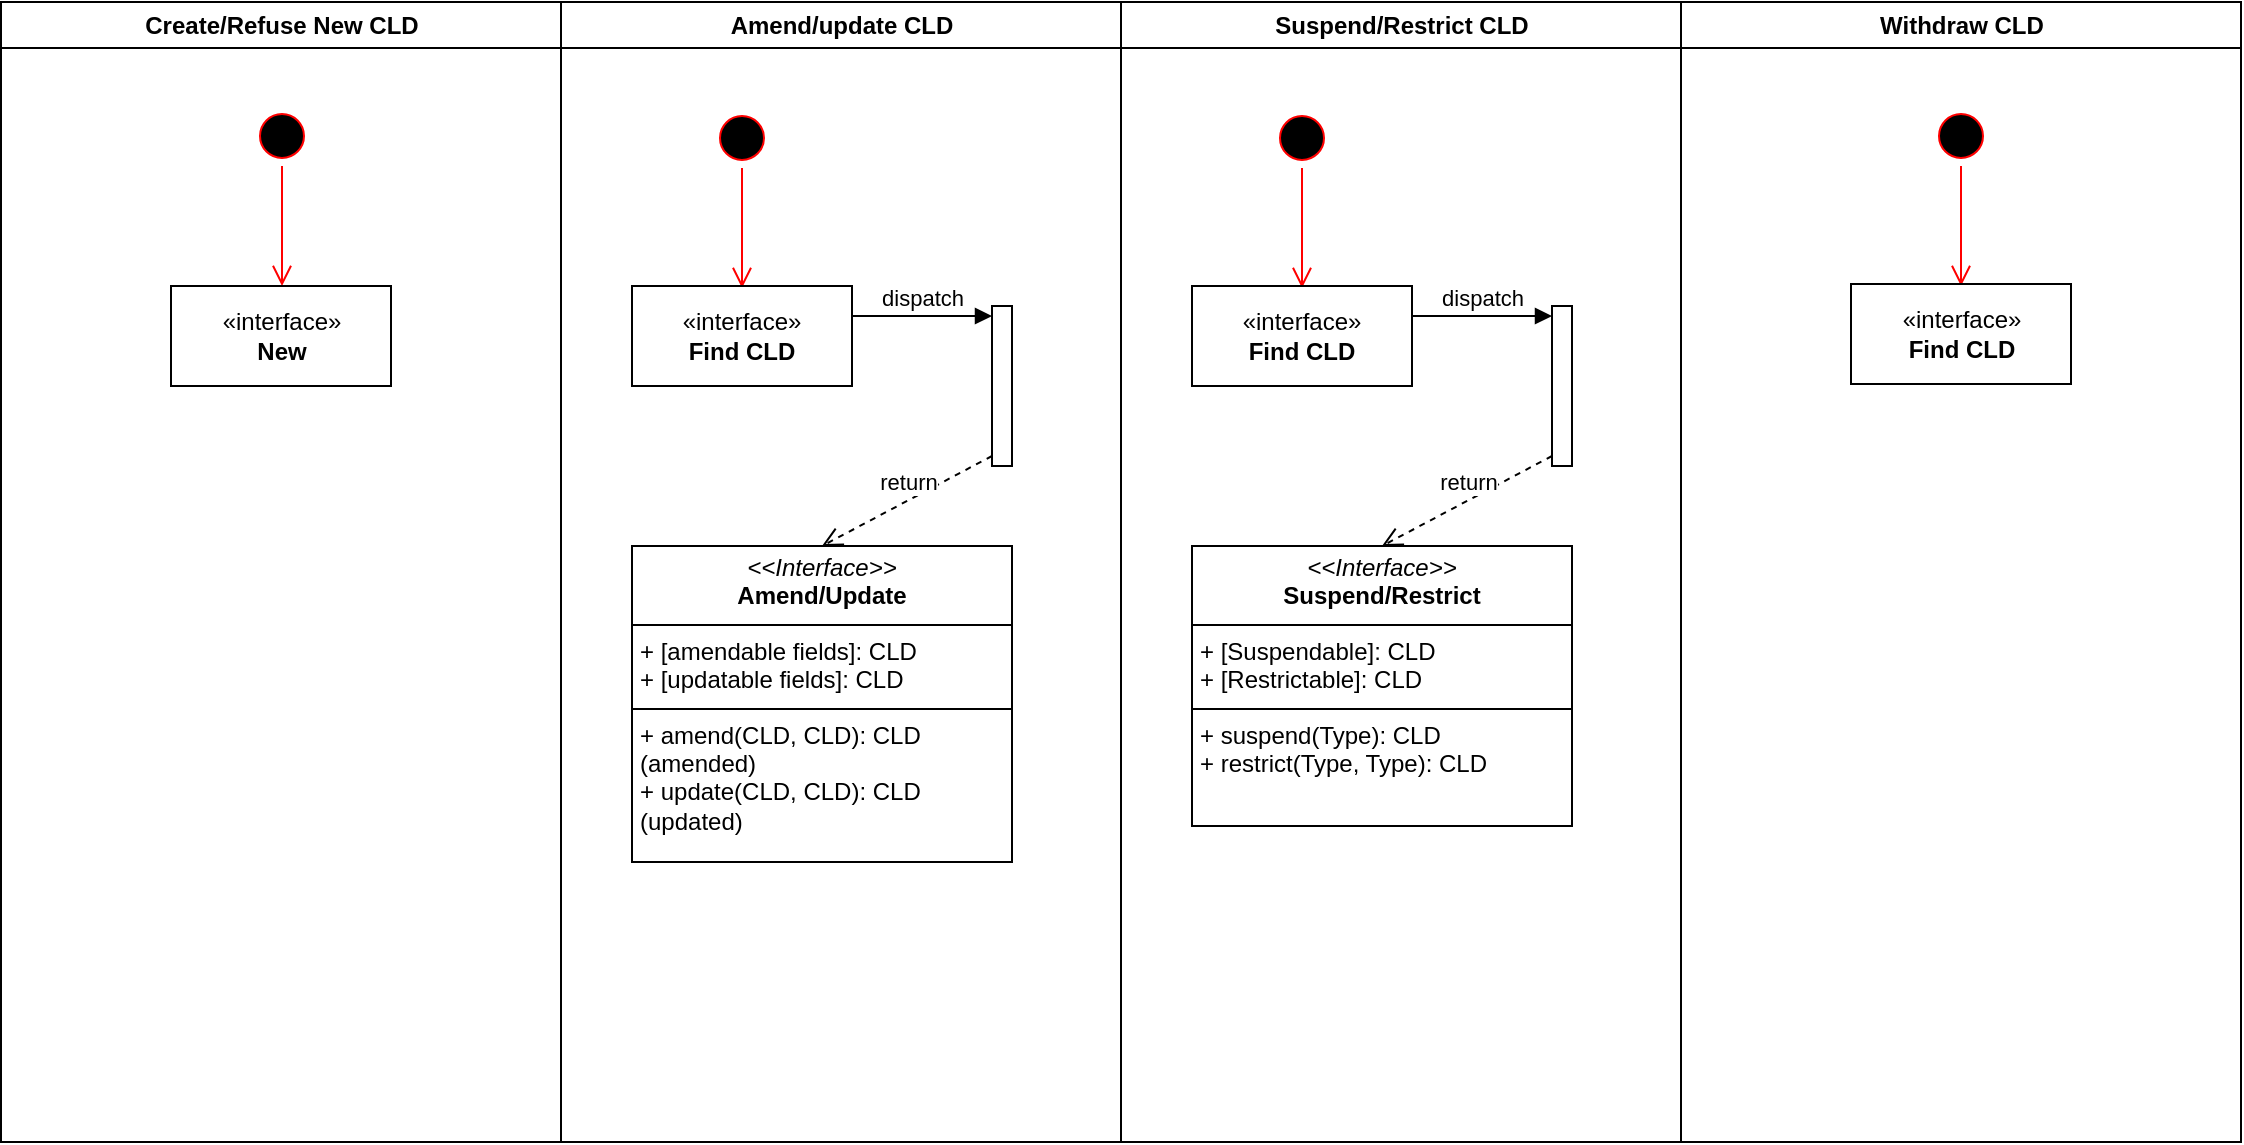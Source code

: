 <mxfile version="26.0.9">
  <diagram name="Page-1" id="e7e014a7-5840-1c2e-5031-d8a46d1fe8dd">
    <mxGraphModel dx="1072" dy="775" grid="1" gridSize="10" guides="1" tooltips="1" connect="1" arrows="1" fold="1" page="1" pageScale="1" pageWidth="1169" pageHeight="826" background="none" math="0" shadow="0">
      <root>
        <mxCell id="0" />
        <mxCell id="1" parent="0" />
        <mxCell id="2" value="Create/Refuse New CLD" style="swimlane;whiteSpace=wrap" parent="1" vertex="1">
          <mxGeometry x="164.5" y="128" width="280" height="570" as="geometry" />
        </mxCell>
        <mxCell id="ApjYGYmdzbRrGeJbvhUZ-42" value="" style="ellipse;html=1;shape=startState;fillColor=#000000;strokeColor=#ff0000;" vertex="1" parent="2">
          <mxGeometry x="125.5" y="52" width="30" height="30" as="geometry" />
        </mxCell>
        <mxCell id="ApjYGYmdzbRrGeJbvhUZ-43" value="" style="edgeStyle=orthogonalEdgeStyle;html=1;verticalAlign=bottom;endArrow=open;endSize=8;strokeColor=#ff0000;rounded=0;" edge="1" source="ApjYGYmdzbRrGeJbvhUZ-42" parent="2">
          <mxGeometry relative="1" as="geometry">
            <mxPoint x="140.5" y="142" as="targetPoint" />
          </mxGeometry>
        </mxCell>
        <mxCell id="ApjYGYmdzbRrGeJbvhUZ-46" value="«interface»&lt;br&gt;&lt;b&gt;New&lt;/b&gt;" style="html=1;whiteSpace=wrap;" vertex="1" parent="2">
          <mxGeometry x="85" y="142" width="110" height="50" as="geometry" />
        </mxCell>
        <mxCell id="3" value="Amend/update CLD" style="swimlane;whiteSpace=wrap;startSize=23;" parent="1" vertex="1">
          <mxGeometry x="444.5" y="128" width="280" height="570" as="geometry" />
        </mxCell>
        <mxCell id="ApjYGYmdzbRrGeJbvhUZ-47" value="" style="ellipse;html=1;shape=startState;fillColor=#000000;strokeColor=#ff0000;" vertex="1" parent="3">
          <mxGeometry x="75.5" y="53" width="30" height="30" as="geometry" />
        </mxCell>
        <mxCell id="ApjYGYmdzbRrGeJbvhUZ-48" value="" style="edgeStyle=orthogonalEdgeStyle;html=1;verticalAlign=bottom;endArrow=open;endSize=8;strokeColor=#ff0000;rounded=0;" edge="1" source="ApjYGYmdzbRrGeJbvhUZ-47" parent="3">
          <mxGeometry relative="1" as="geometry">
            <mxPoint x="90.5" y="143" as="targetPoint" />
          </mxGeometry>
        </mxCell>
        <mxCell id="ApjYGYmdzbRrGeJbvhUZ-49" value="«interface»&lt;br&gt;&lt;b&gt;Find CLD&lt;/b&gt;" style="html=1;whiteSpace=wrap;" vertex="1" parent="3">
          <mxGeometry x="35.5" y="142" width="110" height="50" as="geometry" />
        </mxCell>
        <mxCell id="ApjYGYmdzbRrGeJbvhUZ-56" value="" style="html=1;points=[[0,0,0,0,5],[0,1,0,0,-5],[1,0,0,0,5],[1,1,0,0,-5]];perimeter=orthogonalPerimeter;outlineConnect=0;targetShapes=umlLifeline;portConstraint=eastwest;newEdgeStyle={&quot;curved&quot;:0,&quot;rounded&quot;:0};" vertex="1" parent="3">
          <mxGeometry x="215.5" y="152" width="10" height="80" as="geometry" />
        </mxCell>
        <mxCell id="ApjYGYmdzbRrGeJbvhUZ-57" value="dispatch" style="html=1;verticalAlign=bottom;endArrow=block;curved=0;rounded=0;entryX=0;entryY=0;entryDx=0;entryDy=5;" edge="1" target="ApjYGYmdzbRrGeJbvhUZ-56" parent="3">
          <mxGeometry relative="1" as="geometry">
            <mxPoint x="145.5" y="157" as="sourcePoint" />
          </mxGeometry>
        </mxCell>
        <mxCell id="ApjYGYmdzbRrGeJbvhUZ-58" value="return" style="html=1;verticalAlign=bottom;endArrow=open;dashed=1;endSize=8;curved=0;rounded=0;exitX=0;exitY=1;exitDx=0;exitDy=-5;entryX=0.5;entryY=0;entryDx=0;entryDy=0;" edge="1" source="ApjYGYmdzbRrGeJbvhUZ-56" parent="3" target="ApjYGYmdzbRrGeJbvhUZ-59">
          <mxGeometry relative="1" as="geometry">
            <mxPoint x="145.5" y="227" as="targetPoint" />
          </mxGeometry>
        </mxCell>
        <mxCell id="ApjYGYmdzbRrGeJbvhUZ-59" value="&lt;p style=&quot;margin:0px;margin-top:4px;text-align:center;&quot;&gt;&lt;i&gt;&amp;lt;&amp;lt;Interface&amp;gt;&amp;gt;&lt;/i&gt;&lt;br&gt;&lt;b&gt;Amend/Update&lt;/b&gt;&lt;/p&gt;&lt;hr size=&quot;1&quot; style=&quot;border-style:solid;&quot;&gt;&lt;p style=&quot;margin:0px;margin-left:4px;&quot;&gt;+ [amendable fields]: CLD&lt;br&gt;+ [updatable fields]: CLD&lt;/p&gt;&lt;hr size=&quot;1&quot; style=&quot;border-style:solid;&quot;&gt;&lt;p style=&quot;margin:0px;margin-left:4px;&quot;&gt;+ amend(CLD, CLD): CLD (amended)&lt;br&gt;+ update(CLD, CLD): CLD (updated)&lt;/p&gt;" style="verticalAlign=top;align=left;overflow=fill;html=1;whiteSpace=wrap;" vertex="1" parent="3">
          <mxGeometry x="35.5" y="272" width="190" height="158" as="geometry" />
        </mxCell>
        <mxCell id="4" value="Suspend/Restrict CLD" style="swimlane;whiteSpace=wrap" parent="1" vertex="1">
          <mxGeometry x="724.5" y="128" width="280" height="570" as="geometry" />
        </mxCell>
        <mxCell id="ApjYGYmdzbRrGeJbvhUZ-50" value="" style="ellipse;html=1;shape=startState;fillColor=#000000;strokeColor=#ff0000;" vertex="1" parent="4">
          <mxGeometry x="75.5" y="53" width="30" height="30" as="geometry" />
        </mxCell>
        <mxCell id="ApjYGYmdzbRrGeJbvhUZ-51" value="" style="edgeStyle=orthogonalEdgeStyle;html=1;verticalAlign=bottom;endArrow=open;endSize=8;strokeColor=#ff0000;rounded=0;" edge="1" parent="4" source="ApjYGYmdzbRrGeJbvhUZ-50">
          <mxGeometry relative="1" as="geometry">
            <mxPoint x="90.5" y="143" as="targetPoint" />
          </mxGeometry>
        </mxCell>
        <mxCell id="ApjYGYmdzbRrGeJbvhUZ-52" value="«interface»&lt;br&gt;&lt;b&gt;Find CLD&lt;/b&gt;" style="html=1;whiteSpace=wrap;" vertex="1" parent="4">
          <mxGeometry x="35.5" y="142" width="110" height="50" as="geometry" />
        </mxCell>
        <mxCell id="ApjYGYmdzbRrGeJbvhUZ-60" value="" style="html=1;points=[[0,0,0,0,5],[0,1,0,0,-5],[1,0,0,0,5],[1,1,0,0,-5]];perimeter=orthogonalPerimeter;outlineConnect=0;targetShapes=umlLifeline;portConstraint=eastwest;newEdgeStyle={&quot;curved&quot;:0,&quot;rounded&quot;:0};" vertex="1" parent="4">
          <mxGeometry x="215.5" y="152" width="10" height="80" as="geometry" />
        </mxCell>
        <mxCell id="ApjYGYmdzbRrGeJbvhUZ-61" value="dispatch" style="html=1;verticalAlign=bottom;endArrow=block;curved=0;rounded=0;entryX=0;entryY=0;entryDx=0;entryDy=5;" edge="1" target="ApjYGYmdzbRrGeJbvhUZ-60" parent="4">
          <mxGeometry relative="1" as="geometry">
            <mxPoint x="145.5" y="157" as="sourcePoint" />
          </mxGeometry>
        </mxCell>
        <mxCell id="ApjYGYmdzbRrGeJbvhUZ-62" value="return" style="html=1;verticalAlign=bottom;endArrow=open;dashed=1;endSize=8;curved=0;rounded=0;exitX=0;exitY=1;exitDx=0;exitDy=-5;entryX=0.5;entryY=0;entryDx=0;entryDy=0;" edge="1" source="ApjYGYmdzbRrGeJbvhUZ-60" parent="4" target="ApjYGYmdzbRrGeJbvhUZ-63">
          <mxGeometry relative="1" as="geometry">
            <mxPoint x="145.5" y="227" as="targetPoint" />
          </mxGeometry>
        </mxCell>
        <mxCell id="ApjYGYmdzbRrGeJbvhUZ-63" value="&lt;p style=&quot;margin:0px;margin-top:4px;text-align:center;&quot;&gt;&lt;i&gt;&amp;lt;&amp;lt;Interface&amp;gt;&amp;gt;&lt;/i&gt;&lt;br&gt;&lt;b&gt;Suspend/Restrict&lt;/b&gt;&lt;/p&gt;&lt;hr size=&quot;1&quot; style=&quot;border-style:solid;&quot;&gt;&lt;p style=&quot;margin:0px;margin-left:4px;&quot;&gt;+ [Suspendable]: CLD&lt;br&gt;+ [Restrictable]: CLD&lt;/p&gt;&lt;hr size=&quot;1&quot; style=&quot;border-style:solid;&quot;&gt;&lt;p style=&quot;margin:0px;margin-left:4px;&quot;&gt;+ suspend(Type): CLD&lt;br&gt;+ restrict(Type, Type): CLD&lt;/p&gt;" style="verticalAlign=top;align=left;overflow=fill;html=1;whiteSpace=wrap;" vertex="1" parent="4">
          <mxGeometry x="35.5" y="272" width="190" height="140" as="geometry" />
        </mxCell>
        <mxCell id="ApjYGYmdzbRrGeJbvhUZ-44" value="Withdraw CLD" style="swimlane;whiteSpace=wrap" vertex="1" parent="1">
          <mxGeometry x="1004.5" y="128" width="280" height="570" as="geometry" />
        </mxCell>
        <mxCell id="ApjYGYmdzbRrGeJbvhUZ-53" value="" style="ellipse;html=1;shape=startState;fillColor=#000000;strokeColor=#ff0000;" vertex="1" parent="ApjYGYmdzbRrGeJbvhUZ-44">
          <mxGeometry x="125" y="52" width="30" height="30" as="geometry" />
        </mxCell>
        <mxCell id="ApjYGYmdzbRrGeJbvhUZ-54" value="" style="edgeStyle=orthogonalEdgeStyle;html=1;verticalAlign=bottom;endArrow=open;endSize=8;strokeColor=#ff0000;rounded=0;" edge="1" parent="ApjYGYmdzbRrGeJbvhUZ-44" source="ApjYGYmdzbRrGeJbvhUZ-53">
          <mxGeometry relative="1" as="geometry">
            <mxPoint x="140" y="142" as="targetPoint" />
          </mxGeometry>
        </mxCell>
        <mxCell id="ApjYGYmdzbRrGeJbvhUZ-55" value="«interface»&lt;br&gt;&lt;b&gt;Find CLD&lt;/b&gt;" style="html=1;whiteSpace=wrap;" vertex="1" parent="ApjYGYmdzbRrGeJbvhUZ-44">
          <mxGeometry x="85" y="141" width="110" height="50" as="geometry" />
        </mxCell>
      </root>
    </mxGraphModel>
  </diagram>
</mxfile>
